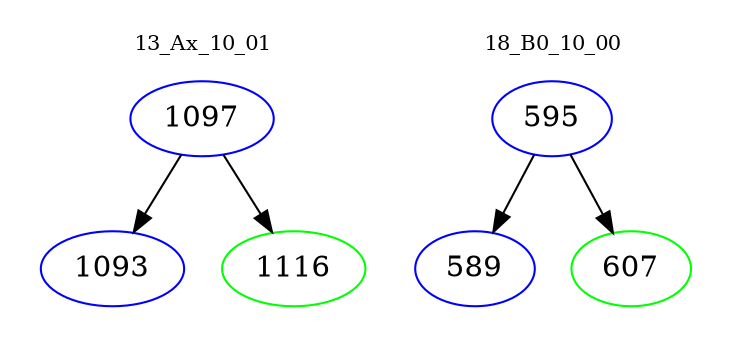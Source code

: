 digraph{
subgraph cluster_0 {
color = white
label = "13_Ax_10_01";
fontsize=10;
T0_1097 [label="1097", color="blue"]
T0_1097 -> T0_1093 [color="black"]
T0_1093 [label="1093", color="blue"]
T0_1097 -> T0_1116 [color="black"]
T0_1116 [label="1116", color="green"]
}
subgraph cluster_1 {
color = white
label = "18_B0_10_00";
fontsize=10;
T1_595 [label="595", color="blue"]
T1_595 -> T1_589 [color="black"]
T1_589 [label="589", color="blue"]
T1_595 -> T1_607 [color="black"]
T1_607 [label="607", color="green"]
}
}
